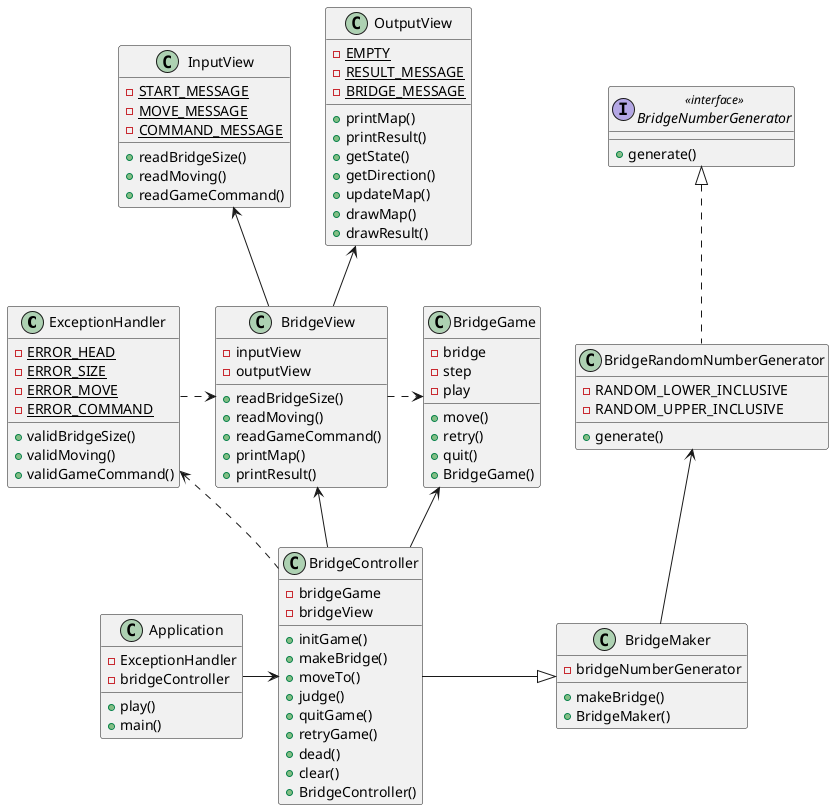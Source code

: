 @startuml

class ExceptionHandler
class BridgeGame
class BridgeController
class BridgeMaker
class BridgeNumberGenerator
class BridgeRandomNumberGenerator
class InputView
class OutputView
class Application


BridgeController -up-> BridgeGame

BridgeController -up-> BridgeView
BridgeController -right-|> BridgeMaker


BridgeView -up-> OutputView
BridgeView -up-> InputView

BridgeRandomNumberGenerator .up.|> BridgeNumberGenerator
BridgeMaker -up-> BridgeRandomNumberGenerator

Application -right-> BridgeController
ExceptionHandler .right.> BridgeView
BridgeController .up.> ExceptionHandler
BridgeView .right.> BridgeGame


class Application{
    - ExceptionHandler
    - bridgeController
    + play()
    + main()
}

class BridgeGame{
    - bridge
    - step
    - play
    + move()
    + retry()
    + quit()
    + BridgeGame()
}

class BridgeController{
    - bridgeGame
    - bridgeView

    + initGame()
    + makeBridge()
    + moveTo()
    + judge()
    + quitGame()
    + retryGame()
    + dead()
    + clear()
    + BridgeController()
}

class BridgeMaker{
    - bridgeNumberGenerator
    + makeBridge()
    + BridgeMaker()
}

interface BridgeNumberGenerator <<interface>>{
    + generate()
}

class BridgeRandomNumberGenerator{
    - RANDOM_LOWER_INCLUSIVE
    - RANDOM_UPPER_INCLUSIVE
    + generate()
}

class BridgeView{
    - inputView
    - outputView
    + readBridgeSize()
    + readMoving()
    + readGameCommand()
    + printMap()
    + printResult()
}

class InputView{
    - {static} START_MESSAGE
    - {static} MOVE_MESSAGE
    - {static} COMMAND_MESSAGE

    + readBridgeSize()
    + readMoving()
    + readGameCommand()
}

class OutputView{
    - {static} EMPTY
    - {static} RESULT_MESSAGE
    - {static} BRIDGE_MESSAGE
    + printMap()
    + printResult()
    + getState()
    + getDirection()
    + updateMap()
    + drawMap()
    + drawResult()
}

class ExceptionHandler{
    - {static} ERROR_HEAD
    - {static} ERROR_SIZE
    - {static} ERROR_MOVE
    - {static} ERROR_COMMAND
    + validBridgeSize()
    + validMoving()
    + validGameCommand()

}



@enduml
